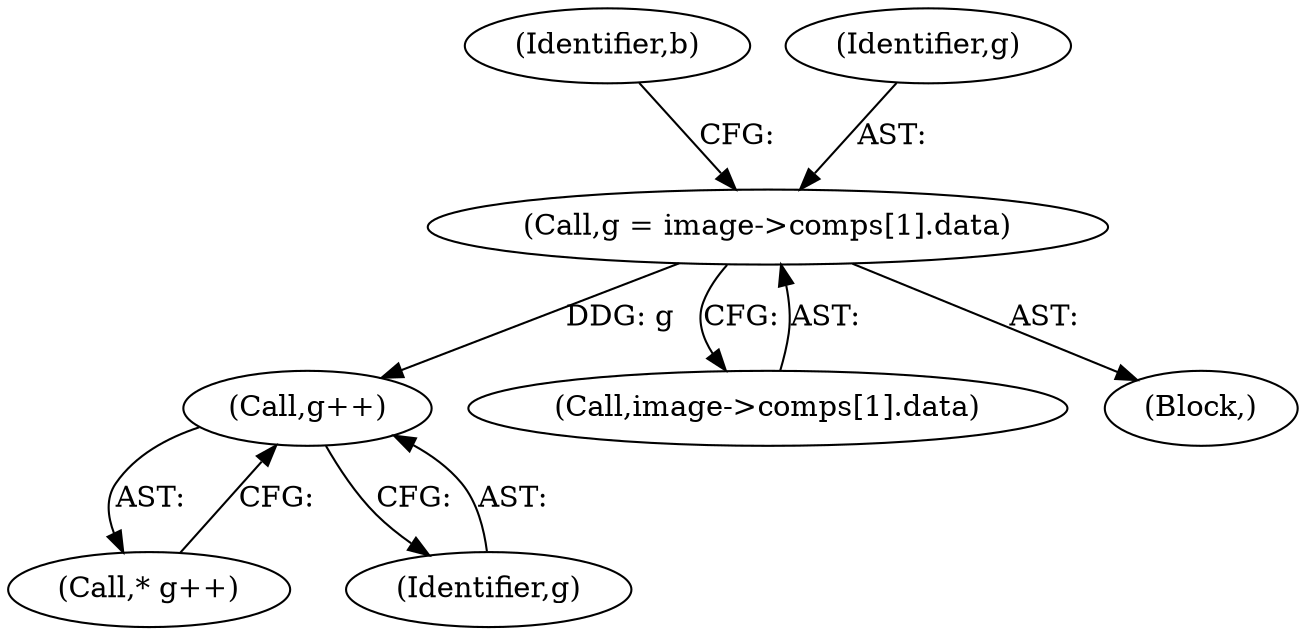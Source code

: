 digraph "0_openjpeg_2e5ab1d9987831c981ff05862e8ccf1381ed58ea@array" {
"1000637" [label="(Call,g = image->comps[1].data)"];
"1000681" [label="(Call,g++)"];
"1000637" [label="(Call,g = image->comps[1].data)"];
"1000680" [label="(Call,* g++)"];
"1000681" [label="(Call,g++)"];
"1000682" [label="(Identifier,g)"];
"1000639" [label="(Call,image->comps[1].data)"];
"1000647" [label="(Identifier,b)"];
"1000638" [label="(Identifier,g)"];
"1000582" [label="(Block,)"];
"1000637" -> "1000582"  [label="AST: "];
"1000637" -> "1000639"  [label="CFG: "];
"1000638" -> "1000637"  [label="AST: "];
"1000639" -> "1000637"  [label="AST: "];
"1000647" -> "1000637"  [label="CFG: "];
"1000637" -> "1000681"  [label="DDG: g"];
"1000681" -> "1000680"  [label="AST: "];
"1000681" -> "1000682"  [label="CFG: "];
"1000682" -> "1000681"  [label="AST: "];
"1000680" -> "1000681"  [label="CFG: "];
}
